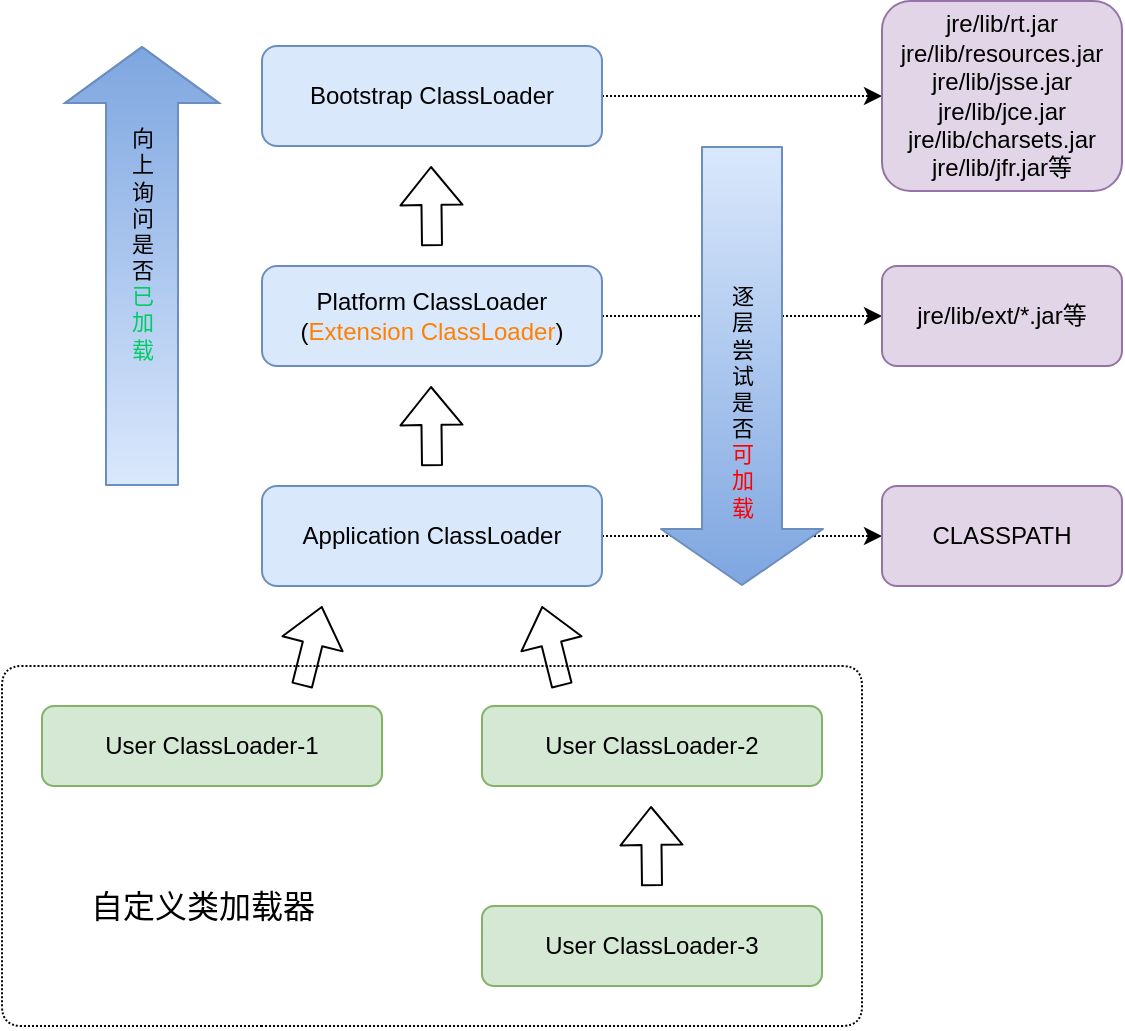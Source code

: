 <mxfile version="14.3.0" type="github"><diagram id="xHitaM4kCDe3aCwb0uP9" name="Page-1"><mxGraphModel dx="946" dy="580" grid="1" gridSize="10" guides="1" tooltips="1" connect="1" arrows="1" fold="1" page="1" pageScale="1" pageWidth="827" pageHeight="1169" math="0" shadow="0"><root><mxCell id="0"/><mxCell id="1" parent="0"/><mxCell id="2NoKn_8J360TIGk0w2i2-27" style="edgeStyle=orthogonalEdgeStyle;rounded=0;orthogonalLoop=1;jettySize=auto;html=1;dashed=1;dashPattern=1 1;" edge="1" parent="1" source="2NoKn_8J360TIGk0w2i2-2" target="2NoKn_8J360TIGk0w2i2-20"><mxGeometry relative="1" as="geometry"/></mxCell><mxCell id="2NoKn_8J360TIGk0w2i2-2" value="Bootstrap ClassLoader" style="rounded=1;whiteSpace=wrap;html=1;fillColor=#dae8fc;strokeColor=#6c8ebf;" vertex="1" parent="1"><mxGeometry x="210" y="40" width="170" height="50" as="geometry"/></mxCell><mxCell id="2NoKn_8J360TIGk0w2i2-26" style="edgeStyle=orthogonalEdgeStyle;rounded=0;orthogonalLoop=1;jettySize=auto;html=1;entryX=0;entryY=0.5;entryDx=0;entryDy=0;dashed=1;dashPattern=1 1;" edge="1" parent="1" source="2NoKn_8J360TIGk0w2i2-3" target="2NoKn_8J360TIGk0w2i2-23"><mxGeometry relative="1" as="geometry"/></mxCell><mxCell id="2NoKn_8J360TIGk0w2i2-3" value="Platform ClassLoader&lt;br&gt;(&lt;font color=&quot;#ff8000&quot;&gt;Extension ClassLoader&lt;/font&gt;)" style="rounded=1;whiteSpace=wrap;html=1;fillColor=#dae8fc;strokeColor=#6c8ebf;" vertex="1" parent="1"><mxGeometry x="210" y="150" width="170" height="50" as="geometry"/></mxCell><mxCell id="2NoKn_8J360TIGk0w2i2-25" style="edgeStyle=orthogonalEdgeStyle;rounded=0;orthogonalLoop=1;jettySize=auto;html=1;entryX=0;entryY=0.5;entryDx=0;entryDy=0;dashed=1;dashPattern=1 1;" edge="1" parent="1" source="2NoKn_8J360TIGk0w2i2-4" target="2NoKn_8J360TIGk0w2i2-24"><mxGeometry relative="1" as="geometry"/></mxCell><mxCell id="2NoKn_8J360TIGk0w2i2-4" value="Application ClassLoader" style="rounded=1;whiteSpace=wrap;html=1;fillColor=#dae8fc;strokeColor=#6c8ebf;" vertex="1" parent="1"><mxGeometry x="210" y="260" width="170" height="50" as="geometry"/></mxCell><mxCell id="2NoKn_8J360TIGk0w2i2-7" value="User ClassLoader-1" style="rounded=1;whiteSpace=wrap;html=1;fillColor=#d5e8d4;strokeColor=#82b366;" vertex="1" parent="1"><mxGeometry x="100" y="370" width="170" height="40" as="geometry"/></mxCell><mxCell id="2NoKn_8J360TIGk0w2i2-8" value="User ClassLoader-2" style="rounded=1;whiteSpace=wrap;html=1;fillColor=#d5e8d4;strokeColor=#82b366;" vertex="1" parent="1"><mxGeometry x="320" y="370" width="170" height="40" as="geometry"/></mxCell><mxCell id="2NoKn_8J360TIGk0w2i2-9" value="User ClassLoader-3" style="rounded=1;whiteSpace=wrap;html=1;fillColor=#d5e8d4;strokeColor=#82b366;" vertex="1" parent="1"><mxGeometry x="320" y="470" width="170" height="40" as="geometry"/></mxCell><mxCell id="2NoKn_8J360TIGk0w2i2-10" value="" style="shape=flexArrow;endArrow=classic;html=1;" edge="1" parent="1"><mxGeometry width="50" height="50" relative="1" as="geometry"><mxPoint x="360" y="360" as="sourcePoint"/><mxPoint x="350" y="320" as="targetPoint"/></mxGeometry></mxCell><mxCell id="2NoKn_8J360TIGk0w2i2-11" value="" style="shape=flexArrow;endArrow=classic;html=1;" edge="1" parent="1"><mxGeometry width="50" height="50" relative="1" as="geometry"><mxPoint x="405" y="460" as="sourcePoint"/><mxPoint x="404.5" y="420" as="targetPoint"/></mxGeometry></mxCell><mxCell id="2NoKn_8J360TIGk0w2i2-13" value="" style="shape=flexArrow;endArrow=classic;html=1;" edge="1" parent="1"><mxGeometry width="50" height="50" relative="1" as="geometry"><mxPoint x="295" y="140" as="sourcePoint"/><mxPoint x="294.5" y="100" as="targetPoint"/></mxGeometry></mxCell><mxCell id="2NoKn_8J360TIGk0w2i2-15" value="" style="shape=flexArrow;endArrow=classic;html=1;" edge="1" parent="1"><mxGeometry width="50" height="50" relative="1" as="geometry"><mxPoint x="295" y="250" as="sourcePoint"/><mxPoint x="294.5" y="210" as="targetPoint"/></mxGeometry></mxCell><mxCell id="2NoKn_8J360TIGk0w2i2-16" value="" style="shape=flexArrow;endArrow=classic;html=1;" edge="1" parent="1"><mxGeometry width="50" height="50" relative="1" as="geometry"><mxPoint x="230" y="360" as="sourcePoint"/><mxPoint x="240" y="320" as="targetPoint"/></mxGeometry></mxCell><mxCell id="2NoKn_8J360TIGk0w2i2-18" value="" style="shape=flexArrow;endArrow=classic;html=1;endWidth=40;endSize=9;width=36;fillColor=#dae8fc;strokeColor=#6c8ebf;gradientColor=#7ea6e0;gradientDirection=north;" edge="1" parent="1"><mxGeometry width="50" height="50" relative="1" as="geometry"><mxPoint x="150" y="260" as="sourcePoint"/><mxPoint x="150" y="40" as="targetPoint"/><Array as="points"><mxPoint x="150" y="180"/></Array></mxGeometry></mxCell><mxCell id="2NoKn_8J360TIGk0w2i2-19" value="向&lt;br&gt;上&lt;br&gt;询&lt;br&gt;问&lt;br&gt;是&lt;br&gt;否&lt;br&gt;&lt;font color=&quot;#00cc66&quot;&gt;已&lt;br&gt;加&lt;br&gt;载&lt;/font&gt;" style="edgeLabel;html=1;align=center;verticalAlign=middle;resizable=0;points=[];labelBackgroundColor=none;" vertex="1" connectable="0" parent="2NoKn_8J360TIGk0w2i2-18"><mxGeometry x="0.696" y="3" relative="1" as="geometry"><mxPoint x="3" y="65" as="offset"/></mxGeometry></mxCell><mxCell id="2NoKn_8J360TIGk0w2i2-20" value="jre/lib/rt.jar&lt;br&gt;jre/lib/resources.jar&lt;br&gt;jre/lib/jsse.jar&lt;br&gt;jre/lib/jce.jar&lt;br&gt;jre/lib/charsets.jar&lt;br&gt;jre/lib/jfr.jar等" style="rounded=1;whiteSpace=wrap;html=1;fillColor=#e1d5e7;strokeColor=#9673a6;" vertex="1" parent="1"><mxGeometry x="520" y="17.5" width="120" height="95" as="geometry"/></mxCell><mxCell id="2NoKn_8J360TIGk0w2i2-21" value="" style="shape=flexArrow;endArrow=classic;html=1;width=40;endSize=9;endWidth=40;fillColor=#dae8fc;strokeColor=#6c8ebf;gradientColor=#7ea6e0;" edge="1" parent="1"><mxGeometry width="50" height="50" relative="1" as="geometry"><mxPoint x="450" y="90" as="sourcePoint"/><mxPoint x="450" y="310" as="targetPoint"/></mxGeometry></mxCell><mxCell id="2NoKn_8J360TIGk0w2i2-22" value="逐&lt;br&gt;层&lt;br&gt;尝&lt;br&gt;试&lt;br&gt;是&lt;br&gt;否&lt;br&gt;&lt;font color=&quot;#ff0000&quot;&gt;可&lt;br&gt;加&lt;br&gt;载&lt;/font&gt;" style="edgeLabel;html=1;align=center;verticalAlign=middle;resizable=0;points=[];labelBackgroundColor=none;" vertex="1" connectable="0" parent="2NoKn_8J360TIGk0w2i2-21"><mxGeometry x="-0.567" y="-3" relative="1" as="geometry"><mxPoint x="3" y="80" as="offset"/></mxGeometry></mxCell><mxCell id="2NoKn_8J360TIGk0w2i2-23" value="jre/lib/ext/*.jar等" style="rounded=1;whiteSpace=wrap;html=1;fillColor=#e1d5e7;strokeColor=#9673a6;" vertex="1" parent="1"><mxGeometry x="520" y="150" width="120" height="50" as="geometry"/></mxCell><mxCell id="2NoKn_8J360TIGk0w2i2-24" value="CLASSPATH" style="rounded=1;whiteSpace=wrap;html=1;fillColor=#e1d5e7;strokeColor=#9673a6;" vertex="1" parent="1"><mxGeometry x="520" y="260" width="120" height="50" as="geometry"/></mxCell><mxCell id="2NoKn_8J360TIGk0w2i2-29" value="" style="endArrow=none;dashed=1;html=1;dashPattern=1 1;" edge="1" parent="1"><mxGeometry width="50" height="50" relative="1" as="geometry"><mxPoint x="210" y="530" as="sourcePoint"/><mxPoint x="210" y="530" as="targetPoint"/><Array as="points"><mxPoint x="80" y="530"/><mxPoint x="80" y="350"/><mxPoint x="510" y="350"/><mxPoint x="510" y="530"/></Array></mxGeometry></mxCell><mxCell id="2NoKn_8J360TIGk0w2i2-30" value="&lt;font style=&quot;font-size: 16px&quot;&gt;自定义类加载器&lt;/font&gt;" style="text;html=1;align=center;verticalAlign=middle;resizable=0;points=[];autosize=1;" vertex="1" parent="1"><mxGeometry x="115" y="460" width="130" height="20" as="geometry"/></mxCell></root></mxGraphModel></diagram></mxfile>